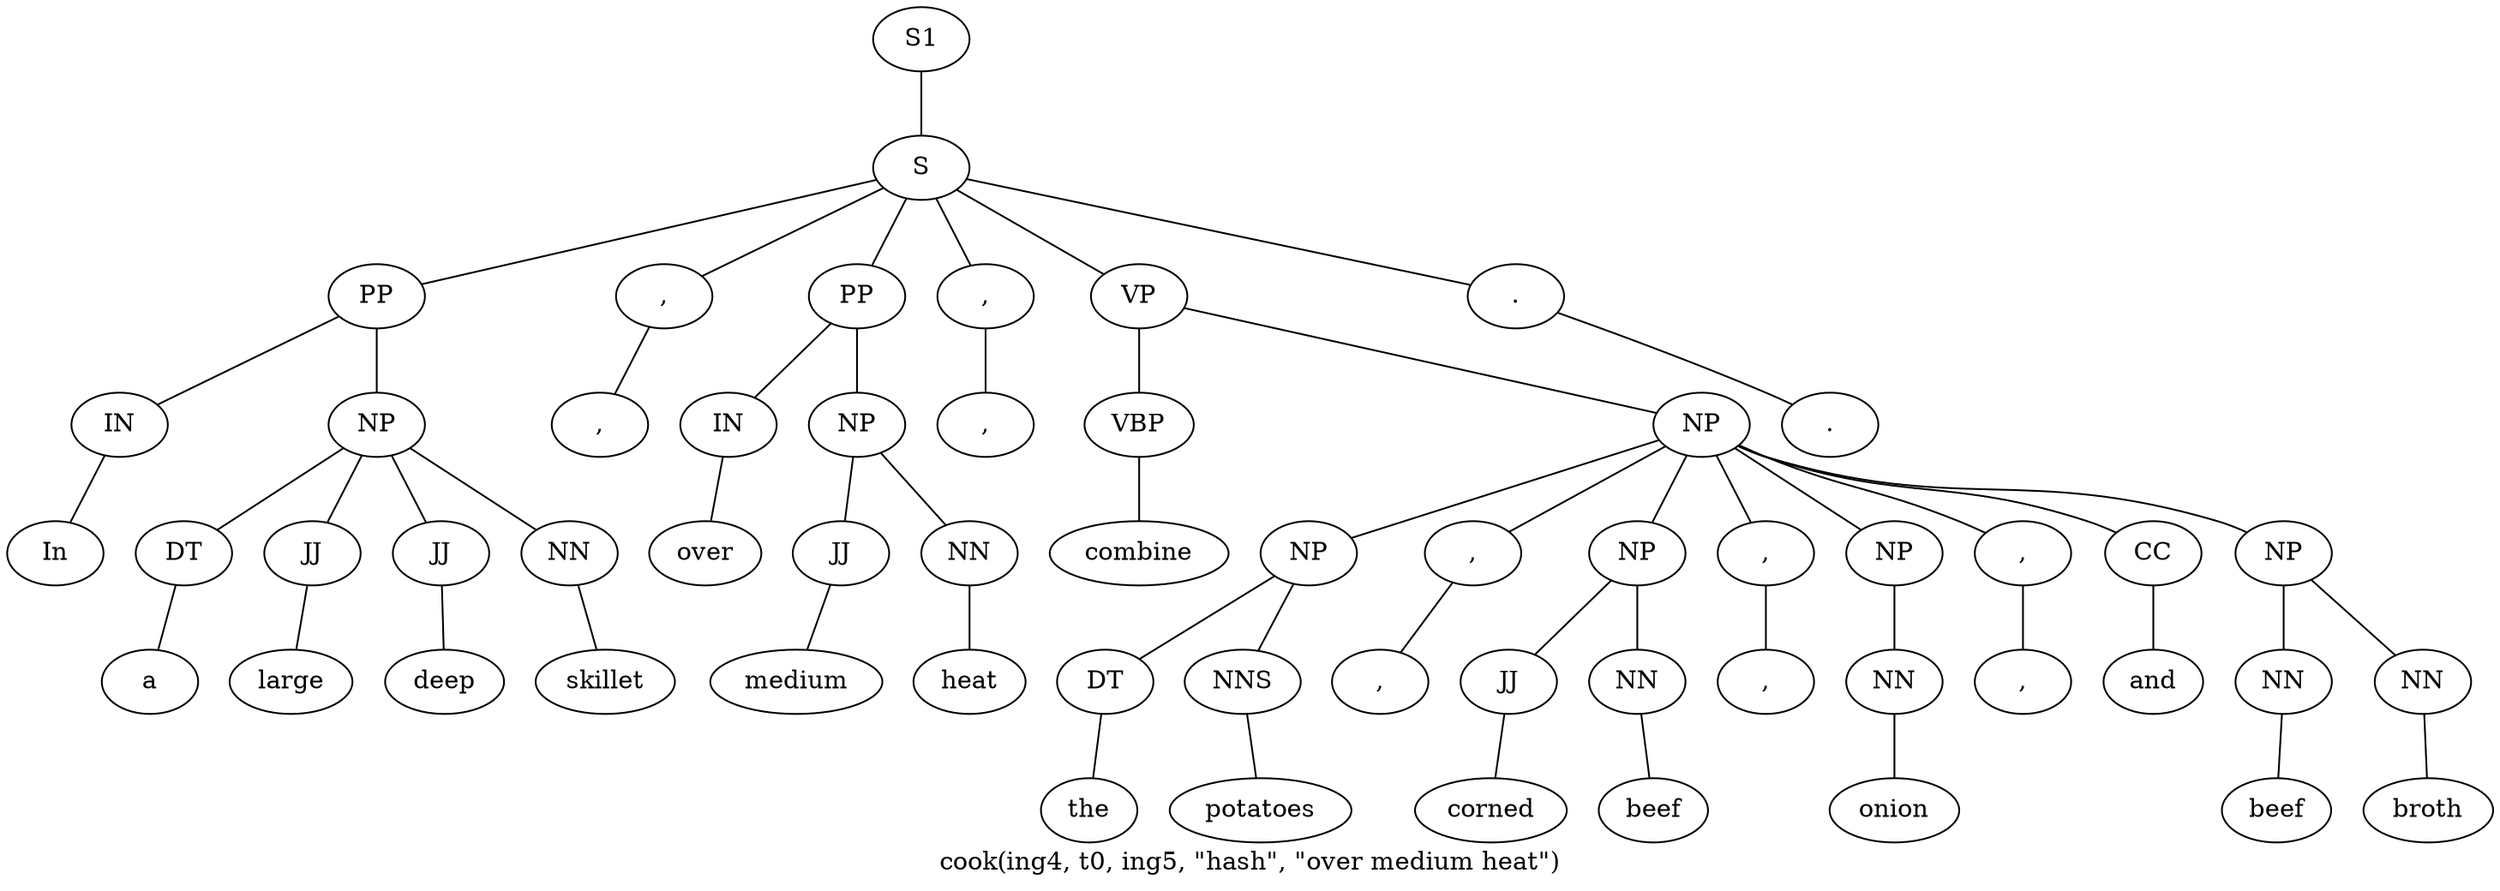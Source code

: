 graph SyntaxGraph {
	label = "cook(ing4, t0, ing5, \"hash\", \"over medium heat\")";
	Node0 [label="S1"];
	Node1 [label="S"];
	Node2 [label="PP"];
	Node3 [label="IN"];
	Node4 [label="In"];
	Node5 [label="NP"];
	Node6 [label="DT"];
	Node7 [label="a"];
	Node8 [label="JJ"];
	Node9 [label="large"];
	Node10 [label="JJ"];
	Node11 [label="deep"];
	Node12 [label="NN"];
	Node13 [label="skillet"];
	Node14 [label=","];
	Node15 [label=","];
	Node16 [label="PP"];
	Node17 [label="IN"];
	Node18 [label="over"];
	Node19 [label="NP"];
	Node20 [label="JJ"];
	Node21 [label="medium"];
	Node22 [label="NN"];
	Node23 [label="heat"];
	Node24 [label=","];
	Node25 [label=","];
	Node26 [label="VP"];
	Node27 [label="VBP"];
	Node28 [label="combine"];
	Node29 [label="NP"];
	Node30 [label="NP"];
	Node31 [label="DT"];
	Node32 [label="the"];
	Node33 [label="NNS"];
	Node34 [label="potatoes"];
	Node35 [label=","];
	Node36 [label=","];
	Node37 [label="NP"];
	Node38 [label="JJ"];
	Node39 [label="corned"];
	Node40 [label="NN"];
	Node41 [label="beef"];
	Node42 [label=","];
	Node43 [label=","];
	Node44 [label="NP"];
	Node45 [label="NN"];
	Node46 [label="onion"];
	Node47 [label=","];
	Node48 [label=","];
	Node49 [label="CC"];
	Node50 [label="and"];
	Node51 [label="NP"];
	Node52 [label="NN"];
	Node53 [label="beef"];
	Node54 [label="NN"];
	Node55 [label="broth"];
	Node56 [label="."];
	Node57 [label="."];

	Node0 -- Node1;
	Node1 -- Node2;
	Node1 -- Node14;
	Node1 -- Node16;
	Node1 -- Node24;
	Node1 -- Node26;
	Node1 -- Node56;
	Node2 -- Node3;
	Node2 -- Node5;
	Node3 -- Node4;
	Node5 -- Node6;
	Node5 -- Node8;
	Node5 -- Node10;
	Node5 -- Node12;
	Node6 -- Node7;
	Node8 -- Node9;
	Node10 -- Node11;
	Node12 -- Node13;
	Node14 -- Node15;
	Node16 -- Node17;
	Node16 -- Node19;
	Node17 -- Node18;
	Node19 -- Node20;
	Node19 -- Node22;
	Node20 -- Node21;
	Node22 -- Node23;
	Node24 -- Node25;
	Node26 -- Node27;
	Node26 -- Node29;
	Node27 -- Node28;
	Node29 -- Node30;
	Node29 -- Node35;
	Node29 -- Node37;
	Node29 -- Node42;
	Node29 -- Node44;
	Node29 -- Node47;
	Node29 -- Node49;
	Node29 -- Node51;
	Node30 -- Node31;
	Node30 -- Node33;
	Node31 -- Node32;
	Node33 -- Node34;
	Node35 -- Node36;
	Node37 -- Node38;
	Node37 -- Node40;
	Node38 -- Node39;
	Node40 -- Node41;
	Node42 -- Node43;
	Node44 -- Node45;
	Node45 -- Node46;
	Node47 -- Node48;
	Node49 -- Node50;
	Node51 -- Node52;
	Node51 -- Node54;
	Node52 -- Node53;
	Node54 -- Node55;
	Node56 -- Node57;
}